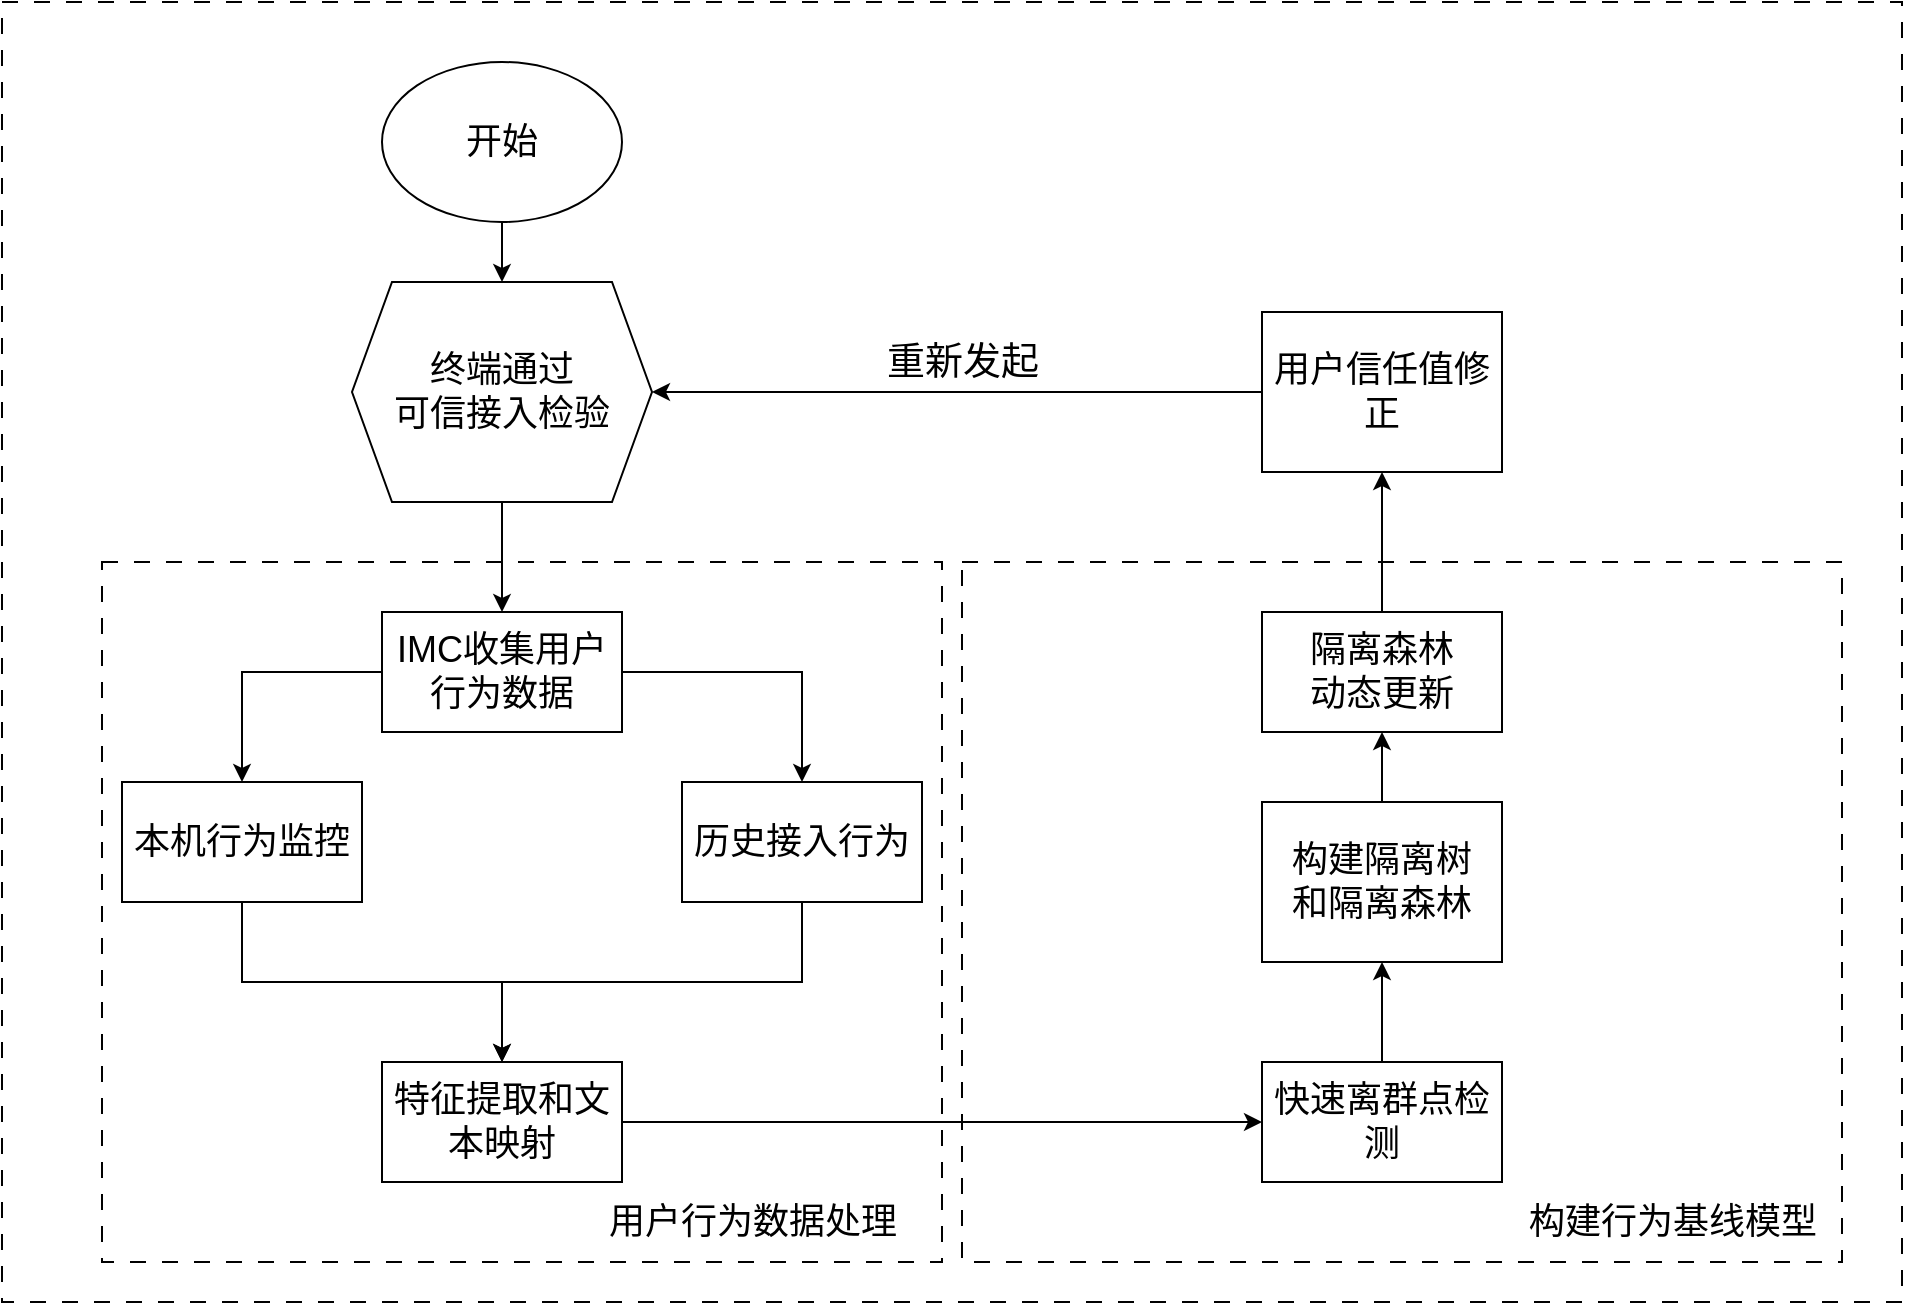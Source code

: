 <mxfile version="23.1.7" type="github">
  <diagram name="第 1 页" id="EGZcwG8qmQ1coeNOph8V">
    <mxGraphModel dx="2261" dy="737" grid="1" gridSize="10" guides="1" tooltips="1" connect="1" arrows="1" fold="1" page="1" pageScale="1" pageWidth="827" pageHeight="1169" math="0" shadow="0">
      <root>
        <mxCell id="0" />
        <mxCell id="1" parent="0" />
        <mxCell id="f48ftaHPcO_iTmQI_ypn-58" value="" style="rounded=0;whiteSpace=wrap;html=1;dashed=1;dashPattern=8 8;" parent="1" vertex="1">
          <mxGeometry x="-200" y="220" width="950" height="650" as="geometry" />
        </mxCell>
        <mxCell id="f48ftaHPcO_iTmQI_ypn-46" value="" style="rounded=0;whiteSpace=wrap;html=1;dashed=1;dashPattern=8 8;fontSize=18;" parent="1" vertex="1">
          <mxGeometry x="280" y="500" width="440" height="350" as="geometry" />
        </mxCell>
        <mxCell id="f48ftaHPcO_iTmQI_ypn-45" value="" style="rounded=0;whiteSpace=wrap;html=1;dashed=1;dashPattern=8 8;fontSize=18;" parent="1" vertex="1">
          <mxGeometry x="-150" y="500" width="420" height="350" as="geometry" />
        </mxCell>
        <mxCell id="f48ftaHPcO_iTmQI_ypn-37" style="edgeStyle=orthogonalEdgeStyle;rounded=0;orthogonalLoop=1;jettySize=auto;html=1;exitX=0.5;exitY=1;exitDx=0;exitDy=0;entryX=0.5;entryY=0;entryDx=0;entryDy=0;fontSize=18;" parent="1" source="f48ftaHPcO_iTmQI_ypn-1" target="f48ftaHPcO_iTmQI_ypn-3" edge="1">
          <mxGeometry relative="1" as="geometry" />
        </mxCell>
        <mxCell id="f48ftaHPcO_iTmQI_ypn-1" value="&lt;font style=&quot;font-size: 18px;&quot;&gt;开始&lt;/font&gt;" style="ellipse;whiteSpace=wrap;html=1;fontSize=18;" parent="1" vertex="1">
          <mxGeometry x="-10" y="250" width="120" height="80" as="geometry" />
        </mxCell>
        <mxCell id="f48ftaHPcO_iTmQI_ypn-11" value="" style="edgeStyle=orthogonalEdgeStyle;rounded=0;orthogonalLoop=1;jettySize=auto;html=1;fontSize=18;" parent="1" source="f48ftaHPcO_iTmQI_ypn-3" target="f48ftaHPcO_iTmQI_ypn-10" edge="1">
          <mxGeometry relative="1" as="geometry" />
        </mxCell>
        <mxCell id="f48ftaHPcO_iTmQI_ypn-3" value="终端通过&lt;br style=&quot;font-size: 18px;&quot;&gt;可信接入检验" style="shape=hexagon;perimeter=hexagonPerimeter2;whiteSpace=wrap;html=1;fixedSize=1;fontSize=18;" parent="1" vertex="1">
          <mxGeometry x="-25" y="360" width="150" height="110" as="geometry" />
        </mxCell>
        <mxCell id="f48ftaHPcO_iTmQI_ypn-13" value="" style="edgeStyle=orthogonalEdgeStyle;rounded=0;orthogonalLoop=1;jettySize=auto;html=1;fontSize=18;" parent="1" source="f48ftaHPcO_iTmQI_ypn-10" target="f48ftaHPcO_iTmQI_ypn-12" edge="1">
          <mxGeometry relative="1" as="geometry" />
        </mxCell>
        <mxCell id="f48ftaHPcO_iTmQI_ypn-15" value="" style="edgeStyle=orthogonalEdgeStyle;rounded=0;orthogonalLoop=1;jettySize=auto;html=1;fontSize=18;" parent="1" source="f48ftaHPcO_iTmQI_ypn-10" target="f48ftaHPcO_iTmQI_ypn-14" edge="1">
          <mxGeometry relative="1" as="geometry" />
        </mxCell>
        <mxCell id="f48ftaHPcO_iTmQI_ypn-10" value="IMC收集用户行为数据" style="whiteSpace=wrap;html=1;fontSize=18;" parent="1" vertex="1">
          <mxGeometry x="-10" y="525" width="120" height="60" as="geometry" />
        </mxCell>
        <mxCell id="f48ftaHPcO_iTmQI_ypn-40" style="edgeStyle=orthogonalEdgeStyle;rounded=0;orthogonalLoop=1;jettySize=auto;html=1;exitX=0.5;exitY=1;exitDx=0;exitDy=0;fontSize=18;" parent="1" source="f48ftaHPcO_iTmQI_ypn-12" target="f48ftaHPcO_iTmQI_ypn-16" edge="1">
          <mxGeometry relative="1" as="geometry" />
        </mxCell>
        <mxCell id="f48ftaHPcO_iTmQI_ypn-12" value="本机行为监控" style="whiteSpace=wrap;html=1;fontSize=18;" parent="1" vertex="1">
          <mxGeometry x="-140" y="610" width="120" height="60" as="geometry" />
        </mxCell>
        <mxCell id="f48ftaHPcO_iTmQI_ypn-41" style="edgeStyle=orthogonalEdgeStyle;rounded=0;orthogonalLoop=1;jettySize=auto;html=1;exitX=0.5;exitY=1;exitDx=0;exitDy=0;entryX=0.5;entryY=0;entryDx=0;entryDy=0;fontSize=18;" parent="1" source="f48ftaHPcO_iTmQI_ypn-14" target="f48ftaHPcO_iTmQI_ypn-16" edge="1">
          <mxGeometry relative="1" as="geometry">
            <mxPoint x="50" y="720" as="targetPoint" />
          </mxGeometry>
        </mxCell>
        <mxCell id="f48ftaHPcO_iTmQI_ypn-14" value="历史接入行为" style="whiteSpace=wrap;html=1;fontSize=18;" parent="1" vertex="1">
          <mxGeometry x="140" y="610" width="120" height="60" as="geometry" />
        </mxCell>
        <mxCell id="f48ftaHPcO_iTmQI_ypn-20" value="" style="edgeStyle=orthogonalEdgeStyle;rounded=0;orthogonalLoop=1;jettySize=auto;html=1;fontSize=18;" parent="1" source="f48ftaHPcO_iTmQI_ypn-16" target="f48ftaHPcO_iTmQI_ypn-19" edge="1">
          <mxGeometry relative="1" as="geometry" />
        </mxCell>
        <mxCell id="f48ftaHPcO_iTmQI_ypn-16" value="特征提取和文本映射" style="whiteSpace=wrap;html=1;fontSize=18;" parent="1" vertex="1">
          <mxGeometry x="-10" y="750" width="120" height="60" as="geometry" />
        </mxCell>
        <mxCell id="f48ftaHPcO_iTmQI_ypn-22" value="" style="edgeStyle=orthogonalEdgeStyle;rounded=0;orthogonalLoop=1;jettySize=auto;html=1;fontSize=18;" parent="1" source="f48ftaHPcO_iTmQI_ypn-19" target="f48ftaHPcO_iTmQI_ypn-21" edge="1">
          <mxGeometry relative="1" as="geometry" />
        </mxCell>
        <mxCell id="f48ftaHPcO_iTmQI_ypn-19" value="快速离群点检测" style="whiteSpace=wrap;html=1;fontSize=18;" parent="1" vertex="1">
          <mxGeometry x="430" y="750" width="120" height="60" as="geometry" />
        </mxCell>
        <mxCell id="PxeDxt-eDuNDc0y8S2Dp-4" style="edgeStyle=orthogonalEdgeStyle;rounded=0;orthogonalLoop=1;jettySize=auto;html=1;exitX=0.5;exitY=0;exitDx=0;exitDy=0;" edge="1" parent="1" source="f48ftaHPcO_iTmQI_ypn-21" target="f48ftaHPcO_iTmQI_ypn-27">
          <mxGeometry relative="1" as="geometry" />
        </mxCell>
        <mxCell id="f48ftaHPcO_iTmQI_ypn-21" value="构建隔离树&lt;br style=&quot;font-size: 18px;&quot;&gt;和隔离森林" style="whiteSpace=wrap;html=1;fontSize=18;" parent="1" vertex="1">
          <mxGeometry x="430" y="620" width="120" height="80" as="geometry" />
        </mxCell>
        <mxCell id="PxeDxt-eDuNDc0y8S2Dp-3" style="edgeStyle=orthogonalEdgeStyle;rounded=0;orthogonalLoop=1;jettySize=auto;html=1;exitX=0.5;exitY=0;exitDx=0;exitDy=0;entryX=0.5;entryY=1;entryDx=0;entryDy=0;" edge="1" parent="1" source="f48ftaHPcO_iTmQI_ypn-27" target="f48ftaHPcO_iTmQI_ypn-33">
          <mxGeometry relative="1" as="geometry" />
        </mxCell>
        <mxCell id="f48ftaHPcO_iTmQI_ypn-27" value="隔离森林&lt;br&gt;动态更新" style="whiteSpace=wrap;html=1;fontSize=18;" parent="1" vertex="1">
          <mxGeometry x="430" y="525" width="120" height="60" as="geometry" />
        </mxCell>
        <mxCell id="PxeDxt-eDuNDc0y8S2Dp-6" style="edgeStyle=orthogonalEdgeStyle;rounded=0;orthogonalLoop=1;jettySize=auto;html=1;exitX=0;exitY=0.5;exitDx=0;exitDy=0;entryX=1;entryY=0.5;entryDx=0;entryDy=0;" edge="1" parent="1" source="f48ftaHPcO_iTmQI_ypn-33" target="f48ftaHPcO_iTmQI_ypn-3">
          <mxGeometry relative="1" as="geometry" />
        </mxCell>
        <mxCell id="PxeDxt-eDuNDc0y8S2Dp-7" value="&lt;font style=&quot;font-size: 19px;&quot;&gt;重新发起&lt;/font&gt;" style="edgeLabel;html=1;align=center;verticalAlign=middle;resizable=0;points=[];" vertex="1" connectable="0" parent="PxeDxt-eDuNDc0y8S2Dp-6">
          <mxGeometry x="0.292" y="1" relative="1" as="geometry">
            <mxPoint x="47" y="-16" as="offset" />
          </mxGeometry>
        </mxCell>
        <mxCell id="f48ftaHPcO_iTmQI_ypn-33" value="用户信任值修正" style="whiteSpace=wrap;html=1;fontSize=18;" parent="1" vertex="1">
          <mxGeometry x="430" y="375" width="120" height="80" as="geometry" />
        </mxCell>
        <mxCell id="f48ftaHPcO_iTmQI_ypn-47" value="用户行为数据处理" style="text;html=1;align=center;verticalAlign=middle;resizable=0;points=[];autosize=1;strokeColor=none;fillColor=none;fontSize=18;" parent="1" vertex="1">
          <mxGeometry x="90" y="810" width="170" height="40" as="geometry" />
        </mxCell>
        <mxCell id="f48ftaHPcO_iTmQI_ypn-48" value="构建行为基线模型" style="text;html=1;align=center;verticalAlign=middle;resizable=0;points=[];autosize=1;strokeColor=none;fillColor=none;fontSize=18;" parent="1" vertex="1">
          <mxGeometry x="550" y="810" width="170" height="40" as="geometry" />
        </mxCell>
      </root>
    </mxGraphModel>
  </diagram>
</mxfile>
